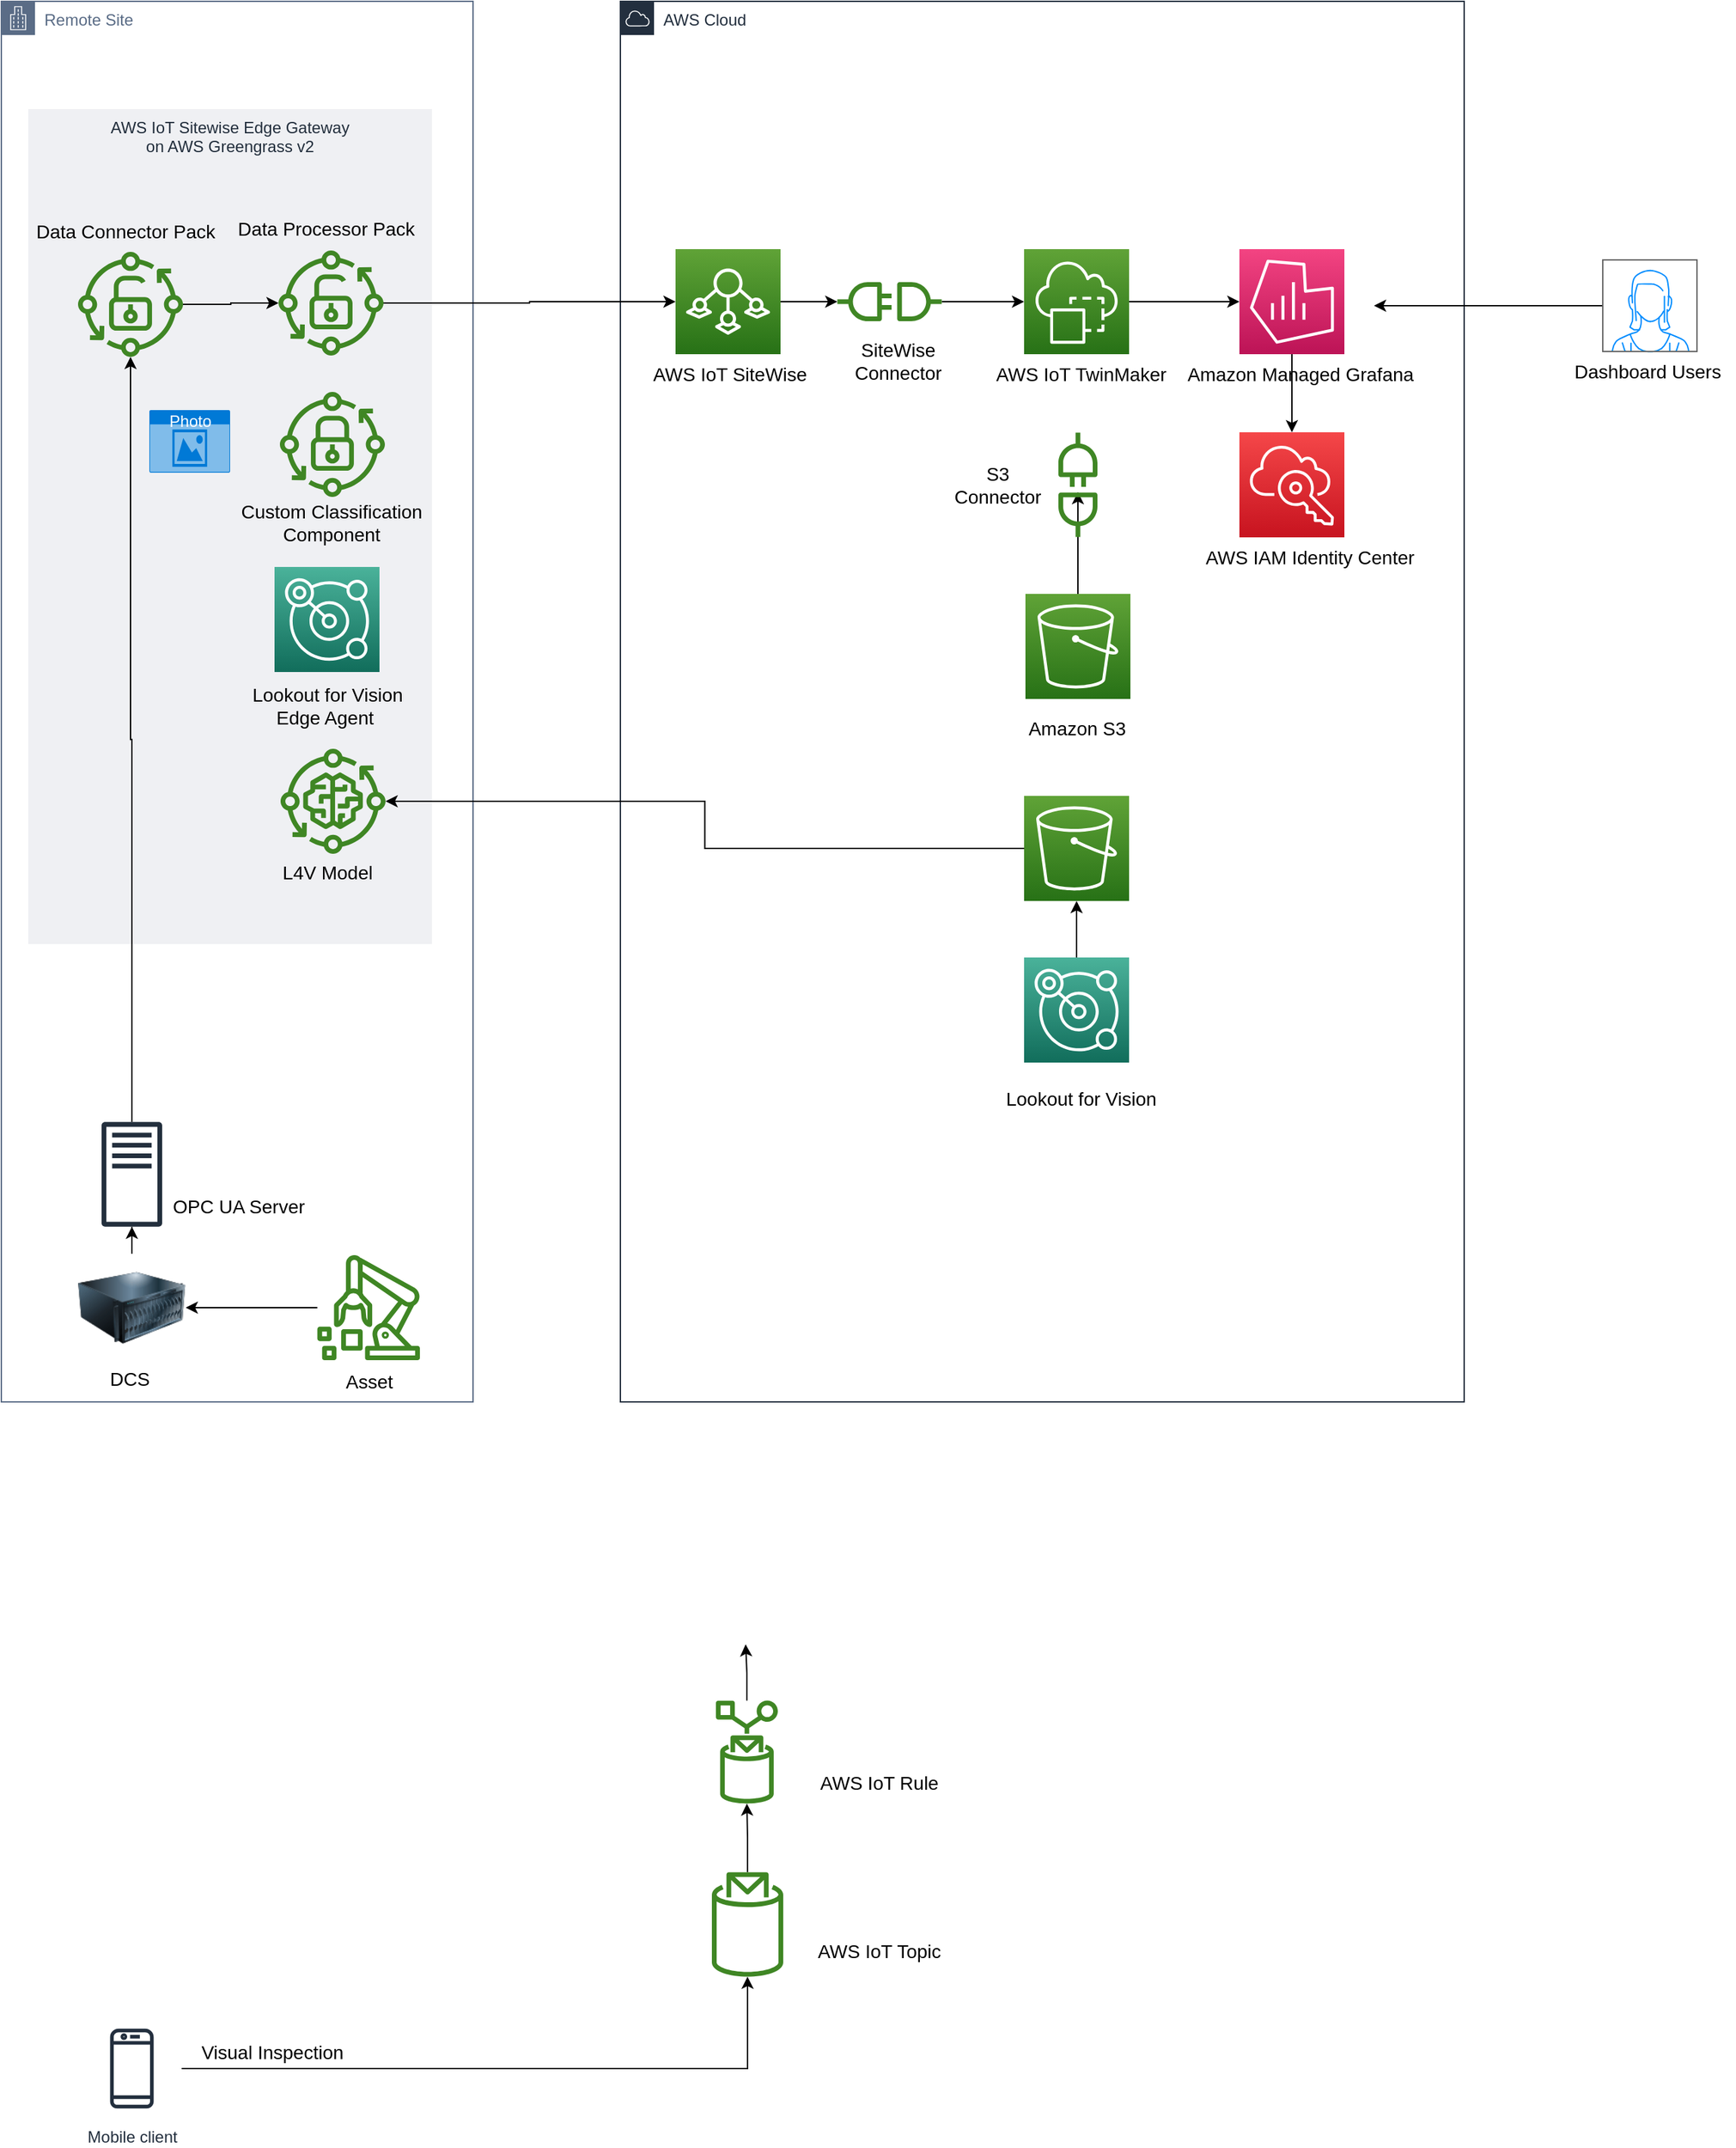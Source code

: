 <mxfile version="20.4.0" type="github">
  <diagram id="a7mt690vaVkGaCGK9FgE" name="Page-1">
    <mxGraphModel dx="3075" dy="1516" grid="1" gridSize="10" guides="1" tooltips="1" connect="1" arrows="1" fold="1" page="1" pageScale="1" pageWidth="827" pageHeight="1169" math="0" shadow="0">
      <root>
        <mxCell id="0" />
        <mxCell id="1" parent="0" />
        <mxCell id="cyHJKAwfW08AR8Q3WTV7-8" value="AWS Cloud" style="points=[[0,0],[0.25,0],[0.5,0],[0.75,0],[1,0],[1,0.25],[1,0.5],[1,0.75],[1,1],[0.75,1],[0.5,1],[0.25,1],[0,1],[0,0.75],[0,0.5],[0,0.25]];outlineConnect=0;gradientColor=none;html=1;whiteSpace=wrap;fontSize=12;fontStyle=0;container=1;pointerEvents=0;collapsible=0;recursiveResize=0;shape=mxgraph.aws4.group;grIcon=mxgraph.aws4.group_aws_cloud;strokeColor=#232F3E;fillColor=none;verticalAlign=top;align=left;spacingLeft=30;fontColor=#232F3E;dashed=0;" parent="1" vertex="1">
          <mxGeometry x="510" y="30" width="627" height="1040" as="geometry" />
        </mxCell>
        <mxCell id="cyHJKAwfW08AR8Q3WTV7-1" value="" style="sketch=0;points=[[0,0,0],[0.25,0,0],[0.5,0,0],[0.75,0,0],[1,0,0],[0,1,0],[0.25,1,0],[0.5,1,0],[0.75,1,0],[1,1,0],[0,0.25,0],[0,0.5,0],[0,0.75,0],[1,0.25,0],[1,0.5,0],[1,0.75,0]];outlineConnect=0;fontColor=#232F3E;gradientColor=#60A337;gradientDirection=north;fillColor=#277116;strokeColor=#ffffff;dashed=0;verticalLabelPosition=bottom;verticalAlign=top;align=center;html=1;fontSize=12;fontStyle=0;aspect=fixed;shape=mxgraph.aws4.resourceIcon;resIcon=mxgraph.aws4.iot_sitewise;" parent="cyHJKAwfW08AR8Q3WTV7-8" vertex="1">
          <mxGeometry x="41" y="184" width="78" height="78" as="geometry" />
        </mxCell>
        <mxCell id="fSA0VlAMbfyfpojlJvyW-2" value="" style="edgeStyle=orthogonalEdgeStyle;rounded=0;orthogonalLoop=1;jettySize=auto;html=1;" parent="cyHJKAwfW08AR8Q3WTV7-8" source="cyHJKAwfW08AR8Q3WTV7-3" target="fSA0VlAMbfyfpojlJvyW-1" edge="1">
          <mxGeometry relative="1" as="geometry" />
        </mxCell>
        <mxCell id="cyHJKAwfW08AR8Q3WTV7-3" value="" style="sketch=0;points=[[0,0,0],[0.25,0,0],[0.5,0,0],[0.75,0,0],[1,0,0],[0,1,0],[0.25,1,0],[0.5,1,0],[0.75,1,0],[1,1,0],[0,0.25,0],[0,0.5,0],[0,0.75,0],[1,0.25,0],[1,0.5,0],[1,0.75,0]];points=[[0,0,0],[0.25,0,0],[0.5,0,0],[0.75,0,0],[1,0,0],[0,1,0],[0.25,1,0],[0.5,1,0],[0.75,1,0],[1,1,0],[0,0.25,0],[0,0.5,0],[0,0.75,0],[1,0.25,0],[1,0.5,0],[1,0.75,0]];outlineConnect=0;fontColor=#232F3E;gradientColor=#F34482;gradientDirection=north;fillColor=#BC1356;strokeColor=#ffffff;dashed=0;verticalLabelPosition=bottom;verticalAlign=top;align=center;html=1;fontSize=12;fontStyle=0;aspect=fixed;shape=mxgraph.aws4.resourceIcon;resIcon=mxgraph.aws4.managed_service_for_grafana;" parent="cyHJKAwfW08AR8Q3WTV7-8" vertex="1">
          <mxGeometry x="460" y="184" width="78" height="78" as="geometry" />
        </mxCell>
        <mxCell id="cyHJKAwfW08AR8Q3WTV7-2" value="" style="sketch=0;points=[[0,0,0],[0.25,0,0],[0.5,0,0],[0.75,0,0],[1,0,0],[0,1,0],[0.25,1,0],[0.5,1,0],[0.75,1,0],[1,1,0],[0,0.25,0],[0,0.5,0],[0,0.75,0],[1,0.25,0],[1,0.5,0],[1,0.75,0]];outlineConnect=0;fontColor=#232F3E;gradientColor=#60A337;gradientDirection=north;fillColor=#277116;strokeColor=#ffffff;dashed=0;verticalLabelPosition=bottom;verticalAlign=top;align=center;html=1;fontSize=12;fontStyle=0;aspect=fixed;shape=mxgraph.aws4.resourceIcon;resIcon=mxgraph.aws4.iot_twinmaker;" parent="cyHJKAwfW08AR8Q3WTV7-8" vertex="1">
          <mxGeometry x="300" y="184" width="78" height="78" as="geometry" />
        </mxCell>
        <mxCell id="cyHJKAwfW08AR8Q3WTV7-5" style="edgeStyle=orthogonalEdgeStyle;rounded=0;orthogonalLoop=1;jettySize=auto;html=1;exitX=1;exitY=0.5;exitDx=0;exitDy=0;exitPerimeter=0;" parent="cyHJKAwfW08AR8Q3WTV7-8" source="cyHJKAwfW08AR8Q3WTV7-1" target="cyHJKAwfW08AR8Q3WTV7-13" edge="1">
          <mxGeometry relative="1" as="geometry" />
        </mxCell>
        <mxCell id="cyHJKAwfW08AR8Q3WTV7-6" style="edgeStyle=orthogonalEdgeStyle;rounded=0;orthogonalLoop=1;jettySize=auto;html=1;exitX=1;exitY=0.5;exitDx=0;exitDy=0;exitPerimeter=0;" parent="cyHJKAwfW08AR8Q3WTV7-8" source="cyHJKAwfW08AR8Q3WTV7-2" target="cyHJKAwfW08AR8Q3WTV7-3" edge="1">
          <mxGeometry relative="1" as="geometry" />
        </mxCell>
        <mxCell id="cyHJKAwfW08AR8Q3WTV7-14" value="" style="edgeStyle=orthogonalEdgeStyle;rounded=0;orthogonalLoop=1;jettySize=auto;html=1;" parent="cyHJKAwfW08AR8Q3WTV7-8" source="cyHJKAwfW08AR8Q3WTV7-13" target="cyHJKAwfW08AR8Q3WTV7-2" edge="1">
          <mxGeometry relative="1" as="geometry" />
        </mxCell>
        <mxCell id="cyHJKAwfW08AR8Q3WTV7-13" value="" style="sketch=0;outlineConnect=0;fontColor=#232F3E;gradientColor=none;fillColor=#3F8624;strokeColor=none;dashed=0;verticalLabelPosition=bottom;verticalAlign=top;align=center;html=1;fontSize=12;fontStyle=0;aspect=fixed;pointerEvents=1;shape=mxgraph.aws4.connector;" parent="cyHJKAwfW08AR8Q3WTV7-8" vertex="1">
          <mxGeometry x="161" y="208.5" width="78" height="29" as="geometry" />
        </mxCell>
        <mxCell id="fSA0VlAMbfyfpojlJvyW-1" value="" style="sketch=0;points=[[0,0,0],[0.25,0,0],[0.5,0,0],[0.75,0,0],[1,0,0],[0,1,0],[0.25,1,0],[0.5,1,0],[0.75,1,0],[1,1,0],[0,0.25,0],[0,0.5,0],[0,0.75,0],[1,0.25,0],[1,0.5,0],[1,0.75,0]];outlineConnect=0;fontColor=#232F3E;gradientColor=#F54749;gradientDirection=north;fillColor=#C7131F;strokeColor=#ffffff;dashed=0;verticalLabelPosition=bottom;verticalAlign=top;align=center;html=1;fontSize=12;fontStyle=0;aspect=fixed;shape=mxgraph.aws4.resourceIcon;resIcon=mxgraph.aws4.single_sign_on;" parent="cyHJKAwfW08AR8Q3WTV7-8" vertex="1">
          <mxGeometry x="460" y="320" width="78" height="78" as="geometry" />
        </mxCell>
        <mxCell id="LVdUrvNxA8oibdNCYwAz-1" value="&lt;font style=&quot;font-size: 14px;&quot;&gt;AWS IoT TwinMaker&lt;/font&gt;" style="text;html=1;resizable=0;autosize=1;align=center;verticalAlign=middle;points=[];fillColor=none;strokeColor=none;rounded=0;" parent="cyHJKAwfW08AR8Q3WTV7-8" vertex="1">
          <mxGeometry x="267" y="262" width="150" height="30" as="geometry" />
        </mxCell>
        <mxCell id="LVdUrvNxA8oibdNCYwAz-2" value="&lt;font style=&quot;font-size: 14px;&quot;&gt;Amazon Managed Grafana&lt;/font&gt;" style="text;html=1;resizable=0;autosize=1;align=center;verticalAlign=middle;points=[];fillColor=none;strokeColor=none;rounded=0;" parent="cyHJKAwfW08AR8Q3WTV7-8" vertex="1">
          <mxGeometry x="410" y="262" width="190" height="30" as="geometry" />
        </mxCell>
        <mxCell id="LVdUrvNxA8oibdNCYwAz-3" value="&lt;font style=&quot;font-size: 14px;&quot;&gt;AWS IAM Identity Center&lt;/font&gt;" style="text;html=1;resizable=0;autosize=1;align=center;verticalAlign=middle;points=[];fillColor=none;strokeColor=none;rounded=0;" parent="cyHJKAwfW08AR8Q3WTV7-8" vertex="1">
          <mxGeometry x="422" y="398" width="180" height="30" as="geometry" />
        </mxCell>
        <mxCell id="LVdUrvNxA8oibdNCYwAz-4" value="&lt;font style=&quot;font-size: 14px;&quot;&gt;AWS IoT SiteWise&lt;/font&gt;" style="text;html=1;resizable=0;autosize=1;align=center;verticalAlign=middle;points=[];fillColor=none;strokeColor=none;rounded=0;" parent="cyHJKAwfW08AR8Q3WTV7-8" vertex="1">
          <mxGeometry x="11" y="262" width="140" height="30" as="geometry" />
        </mxCell>
        <mxCell id="LVdUrvNxA8oibdNCYwAz-12" value="&lt;font style=&quot;font-size: 14px;&quot;&gt;SiteWise&lt;br&gt;Connector&lt;/font&gt;" style="text;html=1;resizable=0;autosize=1;align=center;verticalAlign=middle;points=[];fillColor=none;strokeColor=none;rounded=0;" parent="cyHJKAwfW08AR8Q3WTV7-8" vertex="1">
          <mxGeometry x="161" y="242" width="90" height="50" as="geometry" />
        </mxCell>
        <mxCell id="sUikrPYVcTxrzRABg0sS-34" style="edgeStyle=orthogonalEdgeStyle;rounded=0;orthogonalLoop=1;jettySize=auto;html=1;" edge="1" parent="cyHJKAwfW08AR8Q3WTV7-8" source="sUikrPYVcTxrzRABg0sS-3" target="sUikrPYVcTxrzRABg0sS-4">
          <mxGeometry relative="1" as="geometry" />
        </mxCell>
        <mxCell id="sUikrPYVcTxrzRABg0sS-3" value="" style="sketch=0;points=[[0,0,0],[0.25,0,0],[0.5,0,0],[0.75,0,0],[1,0,0],[0,1,0],[0.25,1,0],[0.5,1,0],[0.75,1,0],[1,1,0],[0,0.25,0],[0,0.5,0],[0,0.75,0],[1,0.25,0],[1,0.5,0],[1,0.75,0]];outlineConnect=0;fontColor=#232F3E;gradientColor=#60A337;gradientDirection=north;fillColor=#277116;strokeColor=#ffffff;dashed=0;verticalLabelPosition=bottom;verticalAlign=top;align=center;html=1;fontSize=12;fontStyle=0;aspect=fixed;shape=mxgraph.aws4.resourceIcon;resIcon=mxgraph.aws4.s3;" vertex="1" parent="cyHJKAwfW08AR8Q3WTV7-8">
          <mxGeometry x="301" y="440" width="78" height="78" as="geometry" />
        </mxCell>
        <mxCell id="sUikrPYVcTxrzRABg0sS-4" value="" style="sketch=0;outlineConnect=0;fontColor=#232F3E;gradientColor=none;fillColor=#3F8624;strokeColor=none;dashed=0;verticalLabelPosition=bottom;verticalAlign=top;align=center;html=1;fontSize=12;fontStyle=0;aspect=fixed;pointerEvents=1;shape=mxgraph.aws4.connector;direction=south;" vertex="1" parent="cyHJKAwfW08AR8Q3WTV7-8">
          <mxGeometry x="325.5" y="320" width="29" height="78" as="geometry" />
        </mxCell>
        <mxCell id="sUikrPYVcTxrzRABg0sS-9" value="&lt;font style=&quot;font-size: 14px;&quot;&gt;S3&lt;br&gt;Connector&lt;/font&gt;" style="text;html=1;resizable=0;autosize=1;align=center;verticalAlign=middle;points=[];fillColor=none;strokeColor=none;rounded=0;" vertex="1" parent="cyHJKAwfW08AR8Q3WTV7-8">
          <mxGeometry x="234.5" y="334" width="90" height="50" as="geometry" />
        </mxCell>
        <mxCell id="sUikrPYVcTxrzRABg0sS-10" value="&lt;font style=&quot;font-size: 14px;&quot;&gt;Amazon S3&lt;/font&gt;" style="text;html=1;resizable=0;autosize=1;align=center;verticalAlign=middle;points=[];fillColor=none;strokeColor=none;rounded=0;" vertex="1" parent="cyHJKAwfW08AR8Q3WTV7-8">
          <mxGeometry x="289" y="525" width="100" height="30" as="geometry" />
        </mxCell>
        <mxCell id="sUikrPYVcTxrzRABg0sS-33" style="edgeStyle=orthogonalEdgeStyle;rounded=0;orthogonalLoop=1;jettySize=auto;html=1;" edge="1" parent="cyHJKAwfW08AR8Q3WTV7-8" source="sUikrPYVcTxrzRABg0sS-21" target="sUikrPYVcTxrzRABg0sS-27">
          <mxGeometry relative="1" as="geometry" />
        </mxCell>
        <mxCell id="sUikrPYVcTxrzRABg0sS-21" value="" style="sketch=0;points=[[0,0,0],[0.25,0,0],[0.5,0,0],[0.75,0,0],[1,0,0],[0,1,0],[0.25,1,0],[0.5,1,0],[0.75,1,0],[1,1,0],[0,0.25,0],[0,0.5,0],[0,0.75,0],[1,0.25,0],[1,0.5,0],[1,0.75,0]];outlineConnect=0;fontColor=#232F3E;gradientColor=#4AB29A;gradientDirection=north;fillColor=#116D5B;strokeColor=#ffffff;dashed=0;verticalLabelPosition=bottom;verticalAlign=top;align=center;html=1;fontSize=12;fontStyle=0;aspect=fixed;shape=mxgraph.aws4.resourceIcon;resIcon=mxgraph.aws4.lookout_for_vision;" vertex="1" parent="cyHJKAwfW08AR8Q3WTV7-8">
          <mxGeometry x="300" y="710" width="78" height="78" as="geometry" />
        </mxCell>
        <mxCell id="sUikrPYVcTxrzRABg0sS-22" value="&lt;font style=&quot;font-size: 14px;&quot;&gt;Lookout for Vision&lt;br&gt;&lt;/font&gt;" style="text;html=1;resizable=0;autosize=1;align=center;verticalAlign=middle;points=[];fillColor=none;strokeColor=none;rounded=0;" vertex="1" parent="cyHJKAwfW08AR8Q3WTV7-8">
          <mxGeometry x="272" y="800" width="140" height="30" as="geometry" />
        </mxCell>
        <mxCell id="sUikrPYVcTxrzRABg0sS-27" value="" style="sketch=0;points=[[0,0,0],[0.25,0,0],[0.5,0,0],[0.75,0,0],[1,0,0],[0,1,0],[0.25,1,0],[0.5,1,0],[0.75,1,0],[1,1,0],[0,0.25,0],[0,0.5,0],[0,0.75,0],[1,0.25,0],[1,0.5,0],[1,0.75,0]];outlineConnect=0;fontColor=#232F3E;gradientColor=#60A337;gradientDirection=north;fillColor=#277116;strokeColor=#ffffff;dashed=0;verticalLabelPosition=bottom;verticalAlign=top;align=center;html=1;fontSize=12;fontStyle=0;aspect=fixed;shape=mxgraph.aws4.resourceIcon;resIcon=mxgraph.aws4.s3;" vertex="1" parent="cyHJKAwfW08AR8Q3WTV7-8">
          <mxGeometry x="300" y="590" width="78" height="78" as="geometry" />
        </mxCell>
        <mxCell id="cyHJKAwfW08AR8Q3WTV7-9" value="Remote Site" style="points=[[0,0],[0.25,0],[0.5,0],[0.75,0],[1,0],[1,0.25],[1,0.5],[1,0.75],[1,1],[0.75,1],[0.5,1],[0.25,1],[0,1],[0,0.75],[0,0.5],[0,0.25]];outlineConnect=0;gradientColor=none;html=1;whiteSpace=wrap;fontSize=12;fontStyle=0;container=1;pointerEvents=0;collapsible=0;recursiveResize=0;shape=mxgraph.aws4.group;grIcon=mxgraph.aws4.group_corporate_data_center;strokeColor=#5A6C86;fillColor=none;verticalAlign=top;align=left;spacingLeft=30;fontColor=#5A6C86;dashed=0;" parent="1" vertex="1">
          <mxGeometry x="50" y="30" width="350.5" height="1040" as="geometry" />
        </mxCell>
        <mxCell id="cyHJKAwfW08AR8Q3WTV7-10" value="AWS IoT Sitewise Edge Gateway&#xa;on AWS Greengrass v2" style="fillColor=#EFF0F3;strokeColor=none;dashed=0;verticalAlign=top;fontStyle=0;fontColor=#232F3D;" parent="cyHJKAwfW08AR8Q3WTV7-9" vertex="1">
          <mxGeometry x="20" y="80" width="300" height="620" as="geometry" />
        </mxCell>
        <mxCell id="sUikrPYVcTxrzRABg0sS-1" value="" style="edgeStyle=orthogonalEdgeStyle;rounded=0;orthogonalLoop=1;jettySize=auto;html=1;" edge="1" parent="cyHJKAwfW08AR8Q3WTV7-9" source="fSA0VlAMbfyfpojlJvyW-4" target="LVdUrvNxA8oibdNCYwAz-7">
          <mxGeometry relative="1" as="geometry" />
        </mxCell>
        <mxCell id="fSA0VlAMbfyfpojlJvyW-4" value="" style="sketch=0;outlineConnect=0;fontColor=#232F3E;gradientColor=none;fillColor=#3F8624;strokeColor=none;dashed=0;verticalLabelPosition=bottom;verticalAlign=top;align=center;html=1;fontSize=12;fontStyle=0;aspect=fixed;pointerEvents=1;shape=mxgraph.aws4.iot_greengrass_component_public;" parent="cyHJKAwfW08AR8Q3WTV7-9" vertex="1">
          <mxGeometry x="57" y="186" width="78" height="78" as="geometry" />
        </mxCell>
        <mxCell id="LVdUrvNxA8oibdNCYwAz-6" value="&lt;font style=&quot;font-size: 14px;&quot;&gt;Data Connector Pack&lt;/font&gt;" style="text;html=1;resizable=0;autosize=1;align=center;verticalAlign=middle;points=[];fillColor=none;strokeColor=none;rounded=0;" parent="cyHJKAwfW08AR8Q3WTV7-9" vertex="1">
          <mxGeometry x="12" y="156" width="160" height="30" as="geometry" />
        </mxCell>
        <mxCell id="LVdUrvNxA8oibdNCYwAz-7" value="" style="sketch=0;outlineConnect=0;fontColor=#232F3E;gradientColor=none;fillColor=#3F8624;strokeColor=none;dashed=0;verticalLabelPosition=bottom;verticalAlign=top;align=center;html=1;fontSize=12;fontStyle=0;aspect=fixed;pointerEvents=1;shape=mxgraph.aws4.iot_greengrass_component_public;" parent="cyHJKAwfW08AR8Q3WTV7-9" vertex="1">
          <mxGeometry x="206" y="185" width="78" height="78" as="geometry" />
        </mxCell>
        <mxCell id="LVdUrvNxA8oibdNCYwAz-8" value="&lt;font style=&quot;font-size: 14px;&quot;&gt;Data Processor Pack&lt;/font&gt;" style="text;html=1;resizable=0;autosize=1;align=center;verticalAlign=middle;points=[];fillColor=none;strokeColor=none;rounded=0;" parent="cyHJKAwfW08AR8Q3WTV7-9" vertex="1">
          <mxGeometry x="161" y="154" width="160" height="30" as="geometry" />
        </mxCell>
        <mxCell id="LVdUrvNxA8oibdNCYwAz-9" value="&lt;font style=&quot;font-size: 14px;&quot;&gt;OPC UA Server&lt;/font&gt;" style="text;html=1;resizable=0;autosize=1;align=center;verticalAlign=middle;points=[];fillColor=none;strokeColor=none;rounded=0;" parent="cyHJKAwfW08AR8Q3WTV7-9" vertex="1">
          <mxGeometry x="116" y="880" width="120" height="30" as="geometry" />
        </mxCell>
        <mxCell id="sUikrPYVcTxrzRABg0sS-18" value="" style="edgeStyle=orthogonalEdgeStyle;rounded=0;orthogonalLoop=1;jettySize=auto;html=1;" edge="1" parent="cyHJKAwfW08AR8Q3WTV7-9" source="cyHJKAwfW08AR8Q3WTV7-11" target="fSA0VlAMbfyfpojlJvyW-4">
          <mxGeometry relative="1" as="geometry" />
        </mxCell>
        <mxCell id="cyHJKAwfW08AR8Q3WTV7-11" value="" style="sketch=0;outlineConnect=0;fontColor=#232F3E;gradientColor=none;fillColor=#232F3D;strokeColor=none;dashed=0;verticalLabelPosition=bottom;verticalAlign=top;align=center;html=1;fontSize=12;fontStyle=0;aspect=fixed;pointerEvents=1;shape=mxgraph.aws4.traditional_server;" parent="cyHJKAwfW08AR8Q3WTV7-9" vertex="1">
          <mxGeometry x="74.5" y="832" width="45" height="78" as="geometry" />
        </mxCell>
        <mxCell id="LVdUrvNxA8oibdNCYwAz-15" value="" style="edgeStyle=orthogonalEdgeStyle;rounded=0;orthogonalLoop=1;jettySize=auto;html=1;fontSize=14;entryX=1;entryY=0.5;entryDx=0;entryDy=0;" parent="cyHJKAwfW08AR8Q3WTV7-9" source="LVdUrvNxA8oibdNCYwAz-13" target="sUikrPYVcTxrzRABg0sS-15" edge="1">
          <mxGeometry relative="1" as="geometry" />
        </mxCell>
        <mxCell id="LVdUrvNxA8oibdNCYwAz-13" value="" style="sketch=0;outlineConnect=0;fontColor=#232F3E;gradientColor=none;fillColor=#3F8624;strokeColor=none;dashed=0;verticalLabelPosition=bottom;verticalAlign=top;align=center;html=1;fontSize=12;fontStyle=0;aspect=fixed;pointerEvents=1;shape=mxgraph.aws4.iot_sitewise_asset;" parent="cyHJKAwfW08AR8Q3WTV7-9" vertex="1">
          <mxGeometry x="234.5" y="931" width="77" height="78" as="geometry" />
        </mxCell>
        <mxCell id="LVdUrvNxA8oibdNCYwAz-16" value="&lt;font style=&quot;font-size: 14px;&quot;&gt;Asset&lt;/font&gt;" style="text;html=1;resizable=0;autosize=1;align=center;verticalAlign=middle;points=[];fillColor=none;strokeColor=none;rounded=0;" parent="cyHJKAwfW08AR8Q3WTV7-9" vertex="1">
          <mxGeometry x="243" y="1010" width="60" height="30" as="geometry" />
        </mxCell>
        <mxCell id="sUikrPYVcTxrzRABg0sS-17" value="" style="edgeStyle=orthogonalEdgeStyle;rounded=0;orthogonalLoop=1;jettySize=auto;html=1;" edge="1" parent="cyHJKAwfW08AR8Q3WTV7-9" source="sUikrPYVcTxrzRABg0sS-15" target="cyHJKAwfW08AR8Q3WTV7-11">
          <mxGeometry relative="1" as="geometry" />
        </mxCell>
        <mxCell id="sUikrPYVcTxrzRABg0sS-15" value="" style="image;html=1;image=img/lib/clip_art/computers/Server_128x128.png" vertex="1" parent="cyHJKAwfW08AR8Q3WTV7-9">
          <mxGeometry x="57" y="930" width="80" height="80" as="geometry" />
        </mxCell>
        <mxCell id="sUikrPYVcTxrzRABg0sS-16" value="&lt;font style=&quot;font-size: 14px;&quot;&gt;DCS&lt;/font&gt;" style="text;html=1;resizable=0;autosize=1;align=center;verticalAlign=middle;points=[];fillColor=none;strokeColor=none;rounded=0;" vertex="1" parent="cyHJKAwfW08AR8Q3WTV7-9">
          <mxGeometry x="69.5" y="1008" width="50" height="30" as="geometry" />
        </mxCell>
        <mxCell id="sUikrPYVcTxrzRABg0sS-19" value="" style="sketch=0;points=[[0,0,0],[0.25,0,0],[0.5,0,0],[0.75,0,0],[1,0,0],[0,1,0],[0.25,1,0],[0.5,1,0],[0.75,1,0],[1,1,0],[0,0.25,0],[0,0.5,0],[0,0.75,0],[1,0.25,0],[1,0.5,0],[1,0.75,0]];outlineConnect=0;fontColor=#232F3E;gradientColor=#4AB29A;gradientDirection=north;fillColor=#116D5B;strokeColor=#ffffff;dashed=0;verticalLabelPosition=bottom;verticalAlign=top;align=center;html=1;fontSize=12;fontStyle=0;aspect=fixed;shape=mxgraph.aws4.resourceIcon;resIcon=mxgraph.aws4.lookout_for_vision;" vertex="1" parent="cyHJKAwfW08AR8Q3WTV7-9">
          <mxGeometry x="203" y="420" width="78" height="78" as="geometry" />
        </mxCell>
        <mxCell id="sUikrPYVcTxrzRABg0sS-28" value="" style="sketch=0;outlineConnect=0;fontColor=#232F3E;gradientColor=none;fillColor=#3F8624;strokeColor=none;dashed=0;verticalLabelPosition=bottom;verticalAlign=top;align=center;html=1;fontSize=12;fontStyle=0;aspect=fixed;pointerEvents=1;shape=mxgraph.aws4.iot_greengrass_component_machine_learning;" vertex="1" parent="cyHJKAwfW08AR8Q3WTV7-9">
          <mxGeometry x="207.5" y="555" width="78" height="78" as="geometry" />
        </mxCell>
        <mxCell id="sUikrPYVcTxrzRABg0sS-29" value="" style="sketch=0;outlineConnect=0;fontColor=#232F3E;gradientColor=none;fillColor=#3F8624;strokeColor=none;dashed=0;verticalLabelPosition=bottom;verticalAlign=top;align=center;html=1;fontSize=12;fontStyle=0;aspect=fixed;pointerEvents=1;shape=mxgraph.aws4.iot_greengrass_component_private;" vertex="1" parent="cyHJKAwfW08AR8Q3WTV7-9">
          <mxGeometry x="207" y="290" width="78" height="78" as="geometry" />
        </mxCell>
        <mxCell id="sUikrPYVcTxrzRABg0sS-30" value="&lt;span style=&quot;font-size: 14px;&quot;&gt;L4V Model&lt;/span&gt;" style="text;html=1;resizable=0;autosize=1;align=center;verticalAlign=middle;points=[];fillColor=none;strokeColor=none;rounded=0;" vertex="1" parent="cyHJKAwfW08AR8Q3WTV7-9">
          <mxGeometry x="196.5" y="632" width="90" height="30" as="geometry" />
        </mxCell>
        <mxCell id="sUikrPYVcTxrzRABg0sS-37" value="Photo" style="html=1;strokeColor=none;fillColor=#0079D6;labelPosition=center;verticalLabelPosition=middle;verticalAlign=top;align=center;fontSize=12;outlineConnect=0;spacingTop=-6;fontColor=#FFFFFF;sketch=0;shape=mxgraph.sitemap.photo;" vertex="1" parent="cyHJKAwfW08AR8Q3WTV7-9">
          <mxGeometry x="110" y="303.5" width="60" height="46.5" as="geometry" />
        </mxCell>
        <mxCell id="LVdUrvNxA8oibdNCYwAz-21" value="" style="edgeStyle=orthogonalEdgeStyle;rounded=0;orthogonalLoop=1;jettySize=auto;html=1;fontSize=14;" parent="1" source="LVdUrvNxA8oibdNCYwAz-19" target="LVdUrvNxA8oibdNCYwAz-20" edge="1">
          <mxGeometry relative="1" as="geometry" />
        </mxCell>
        <mxCell id="LVdUrvNxA8oibdNCYwAz-19" value="" style="sketch=0;outlineConnect=0;fontColor=#232F3E;gradientColor=none;fillColor=#3F8624;strokeColor=none;dashed=0;verticalLabelPosition=bottom;verticalAlign=top;align=center;html=1;fontSize=12;fontStyle=0;aspect=fixed;pointerEvents=1;shape=mxgraph.aws4.topic_2;" parent="1" vertex="1">
          <mxGeometry x="578" y="1419" width="53" height="78" as="geometry" />
        </mxCell>
        <mxCell id="LVdUrvNxA8oibdNCYwAz-22" value="" style="edgeStyle=orthogonalEdgeStyle;rounded=0;orthogonalLoop=1;jettySize=auto;html=1;fontSize=14;" parent="1" source="LVdUrvNxA8oibdNCYwAz-20" edge="1">
          <mxGeometry relative="1" as="geometry">
            <mxPoint x="603.067" y="1250" as="targetPoint" />
          </mxGeometry>
        </mxCell>
        <mxCell id="LVdUrvNxA8oibdNCYwAz-20" value="" style="sketch=0;outlineConnect=0;fontColor=#232F3E;gradientColor=none;fillColor=#3F8624;strokeColor=none;dashed=0;verticalLabelPosition=bottom;verticalAlign=top;align=center;html=1;fontSize=12;fontStyle=0;aspect=fixed;pointerEvents=1;shape=mxgraph.aws4.rule;" parent="1" vertex="1">
          <mxGeometry x="581" y="1291" width="46" height="78" as="geometry" />
        </mxCell>
        <mxCell id="LVdUrvNxA8oibdNCYwAz-25" value="&lt;font style=&quot;font-size: 14px;&quot;&gt;AWS IoT Topic&lt;/font&gt;" style="text;html=1;resizable=0;autosize=1;align=center;verticalAlign=middle;points=[];fillColor=none;strokeColor=none;rounded=0;" parent="1" vertex="1">
          <mxGeometry x="642" y="1463" width="120" height="30" as="geometry" />
        </mxCell>
        <mxCell id="LVdUrvNxA8oibdNCYwAz-26" value="&lt;font style=&quot;font-size: 14px;&quot;&gt;AWS IoT Rule&lt;/font&gt;" style="text;html=1;resizable=0;autosize=1;align=center;verticalAlign=middle;points=[];fillColor=none;strokeColor=none;rounded=0;" parent="1" vertex="1">
          <mxGeometry x="647" y="1338" width="110" height="30" as="geometry" />
        </mxCell>
        <mxCell id="LVdUrvNxA8oibdNCYwAz-23" value="Mobile client" style="sketch=0;outlineConnect=0;fontColor=#232F3E;gradientColor=none;strokeColor=#232F3E;fillColor=#ffffff;dashed=0;verticalLabelPosition=bottom;verticalAlign=top;align=center;html=1;fontSize=12;fontStyle=0;aspect=fixed;shape=mxgraph.aws4.resourceIcon;resIcon=mxgraph.aws4.mobile_client;" parent="1" vertex="1">
          <mxGeometry x="110" y="1528" width="74" height="74" as="geometry" />
        </mxCell>
        <mxCell id="LVdUrvNxA8oibdNCYwAz-27" value="&lt;font style=&quot;font-size: 14px;&quot;&gt;Visual Inspection&lt;/font&gt;" style="text;html=1;resizable=0;autosize=1;align=center;verticalAlign=middle;points=[];fillColor=none;strokeColor=none;rounded=0;" parent="1" vertex="1">
          <mxGeometry x="186" y="1538" width="130" height="30" as="geometry" />
        </mxCell>
        <mxCell id="LVdUrvNxA8oibdNCYwAz-24" style="edgeStyle=orthogonalEdgeStyle;rounded=0;orthogonalLoop=1;jettySize=auto;html=1;fontSize=14;" parent="1" source="LVdUrvNxA8oibdNCYwAz-23" target="LVdUrvNxA8oibdNCYwAz-19" edge="1">
          <mxGeometry relative="1" as="geometry" />
        </mxCell>
        <mxCell id="sUikrPYVcTxrzRABg0sS-13" value="" style="edgeStyle=orthogonalEdgeStyle;rounded=0;orthogonalLoop=1;jettySize=auto;html=1;" edge="1" parent="1" source="sUikrPYVcTxrzRABg0sS-12">
          <mxGeometry relative="1" as="geometry">
            <mxPoint x="1070" y="256" as="targetPoint" />
          </mxGeometry>
        </mxCell>
        <mxCell id="sUikrPYVcTxrzRABg0sS-12" value="" style="verticalLabelPosition=bottom;shadow=0;dashed=0;align=center;html=1;verticalAlign=top;strokeWidth=1;shape=mxgraph.mockup.containers.userFemale;strokeColor=#666666;strokeColor2=#008cff;" vertex="1" parent="1">
          <mxGeometry x="1240" y="222" width="70" height="68" as="geometry" />
        </mxCell>
        <mxCell id="sUikrPYVcTxrzRABg0sS-14" value="&lt;font style=&quot;font-size: 14px;&quot;&gt;Dashboard Users&lt;/font&gt;" style="text;html=1;resizable=0;autosize=1;align=center;verticalAlign=middle;points=[];fillColor=none;strokeColor=none;rounded=0;" vertex="1" parent="1">
          <mxGeometry x="1208" y="290" width="130" height="30" as="geometry" />
        </mxCell>
        <mxCell id="sUikrPYVcTxrzRABg0sS-31" value="&lt;span style=&quot;font-size: 14px;&quot;&gt;Custom Classification&lt;br&gt;Component&lt;/span&gt;" style="text;html=1;resizable=0;autosize=1;align=center;verticalAlign=middle;points=[];fillColor=none;strokeColor=none;rounded=0;" vertex="1" parent="1">
          <mxGeometry x="215" y="392" width="160" height="50" as="geometry" />
        </mxCell>
        <mxCell id="sUikrPYVcTxrzRABg0sS-20" value="&lt;font style=&quot;font-size: 14px;&quot;&gt;Lookout for Vision&lt;br&gt;Edge Agent&amp;nbsp;&lt;/font&gt;" style="text;html=1;resizable=0;autosize=1;align=center;verticalAlign=middle;points=[];fillColor=none;strokeColor=none;rounded=0;" vertex="1" parent="1">
          <mxGeometry x="222" y="528" width="140" height="50" as="geometry" />
        </mxCell>
        <mxCell id="sUikrPYVcTxrzRABg0sS-32" style="edgeStyle=orthogonalEdgeStyle;rounded=0;orthogonalLoop=1;jettySize=auto;html=1;" edge="1" parent="1" source="sUikrPYVcTxrzRABg0sS-27" target="sUikrPYVcTxrzRABg0sS-28">
          <mxGeometry relative="1" as="geometry" />
        </mxCell>
        <mxCell id="sUikrPYVcTxrzRABg0sS-35" style="edgeStyle=orthogonalEdgeStyle;rounded=0;orthogonalLoop=1;jettySize=auto;html=1;" edge="1" parent="1" source="LVdUrvNxA8oibdNCYwAz-7" target="cyHJKAwfW08AR8Q3WTV7-1">
          <mxGeometry relative="1" as="geometry" />
        </mxCell>
      </root>
    </mxGraphModel>
  </diagram>
</mxfile>
